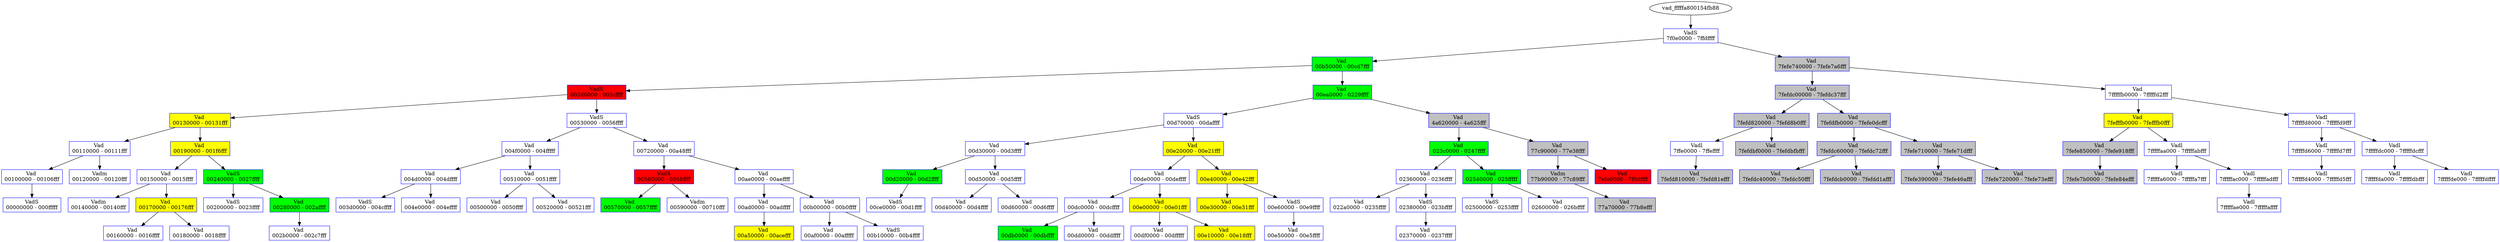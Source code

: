 /* Pid:    320 */
digraph processtree {
graph [rankdir = "TB"];
vad_fffffa800154fb88 -> vad_fffffa800154f600
vad_fffffa800154f600 [label = "{ VadS\n7f0e0000 - 7ffdffff }"shape = "record" color = "blue" style = "filled" fillcolor = "white"];
vad_fffffa800154f600 -> vad_fffffa8000ca2630
vad_fffffa8000ca2630 [label = "{ Vad \n00b50000 - 00cd7fff }"shape = "record" color = "blue" style = "filled" fillcolor = "green"];
vad_fffffa8000ca2630 -> vad_fffffa8001551470
vad_fffffa8001551470 [label = "{ VadS\n002d0000 - 003cffff }"shape = "record" color = "blue" style = "filled" fillcolor = "red"];
vad_fffffa8001551470 -> vad_fffffa8000cb01e0
vad_fffffa8000cb01e0 [label = "{ Vad \n00130000 - 00131fff }"shape = "record" color = "blue" style = "filled" fillcolor = "yellow"];
vad_fffffa8000cb01e0 -> vad_fffffa80015469a0
vad_fffffa80015469a0 [label = "{ Vad \n00110000 - 00111fff }"shape = "record" color = "blue" style = "filled" fillcolor = "white"];
vad_fffffa80015469a0 -> vad_fffffa800154cb80
vad_fffffa800154cb80 [label = "{ Vad \n00100000 - 00106fff }"shape = "record" color = "blue" style = "filled" fillcolor = "white"];
vad_fffffa800154cb80 -> vad_fffffa800154f360
vad_fffffa800154f360 [label = "{ VadS\n00000000 - 000fffff }"shape = "record" color = "blue" style = "filled" fillcolor = "white"];
vad_fffffa80015469a0 -> vad_fffffa8000cb0270
vad_fffffa8000cb0270 [label = "{ Vadm\n00120000 - 00120fff }"shape = "record" color = "blue" style = "filled" fillcolor = "white"];
vad_fffffa8000cb01e0 -> vad_fffffa800154a490
vad_fffffa800154a490 [label = "{ Vad \n00190000 - 001f6fff }"shape = "record" color = "blue" style = "filled" fillcolor = "yellow"];
vad_fffffa800154a490 -> vad_fffffa8001c45560
vad_fffffa8001c45560 [label = "{ Vad \n00150000 - 0015ffff }"shape = "record" color = "blue" style = "filled" fillcolor = "white"];
vad_fffffa8001c45560 -> vad_fffffa8000ce1cc0
vad_fffffa8000ce1cc0 [label = "{ Vadm\n00140000 - 00140fff }"shape = "record" color = "blue" style = "filled" fillcolor = "white"];
vad_fffffa8001c45560 -> vad_fffffa8001c829f0
vad_fffffa8001c829f0 [label = "{ Vad \n00170000 - 00176fff }"shape = "record" color = "blue" style = "filled" fillcolor = "yellow"];
vad_fffffa8001c829f0 -> vad_fffffa8001552180
vad_fffffa8001552180 [label = "{ Vad \n00160000 - 0016ffff }"shape = "record" color = "blue" style = "filled" fillcolor = "white"];
vad_fffffa8001c829f0 -> vad_fffffa8001c9f580
vad_fffffa8001c9f580 [label = "{ Vad \n00180000 - 0018ffff }"shape = "record" color = "blue" style = "filled" fillcolor = "white"];
vad_fffffa800154a490 -> vad_fffffa8000cda0f0
vad_fffffa8000cda0f0 [label = "{ VadS\n00240000 - 0027ffff }"shape = "record" color = "blue" style = "filled" fillcolor = "green"];
vad_fffffa8000cda0f0 -> vad_fffffa8000cbe400
vad_fffffa8000cbe400 [label = "{ VadS\n00200000 - 0023ffff }"shape = "record" color = "blue" style = "filled" fillcolor = "white"];
vad_fffffa8000cda0f0 -> vad_fffffa8001c84420
vad_fffffa8001c84420 [label = "{ Vad \n00280000 - 002affff }"shape = "record" color = "blue" style = "filled" fillcolor = "green"];
vad_fffffa8001c84420 -> vad_fffffa8001c86f80
vad_fffffa8001c86f80 [label = "{ Vad \n002b0000 - 002c7fff }"shape = "record" color = "blue" style = "filled" fillcolor = "white"];
vad_fffffa8001551470 -> vad_fffffa8000caa4d0
vad_fffffa8000caa4d0 [label = "{ VadS\n00530000 - 0056ffff }"shape = "record" color = "blue" style = "filled" fillcolor = "white"];
vad_fffffa8000caa4d0 -> vad_fffffa8001cf7c10
vad_fffffa8001cf7c10 [label = "{ Vad \n004f0000 - 004fffff }"shape = "record" color = "blue" style = "filled" fillcolor = "white"];
vad_fffffa8001cf7c10 -> vad_fffffa8001ca1ce0
vad_fffffa8001ca1ce0 [label = "{ Vad \n004d0000 - 004dffff }"shape = "record" color = "blue" style = "filled" fillcolor = "white"];
vad_fffffa8001ca1ce0 -> vad_fffffa800154a3f0
vad_fffffa800154a3f0 [label = "{ VadS\n003d0000 - 004cffff }"shape = "record" color = "blue" style = "filled" fillcolor = "white"];
vad_fffffa8001ca1ce0 -> vad_fffffa8001ca35a0
vad_fffffa8001ca35a0 [label = "{ Vad \n004e0000 - 004effff }"shape = "record" color = "blue" style = "filled" fillcolor = "white"];
vad_fffffa8001cf7c10 -> vad_fffffa8001d47810
vad_fffffa8001d47810 [label = "{ Vad \n00510000 - 0051ffff }"shape = "record" color = "blue" style = "filled" fillcolor = "white"];
vad_fffffa8001d47810 -> vad_fffffa8001d34010
vad_fffffa8001d34010 [label = "{ Vad \n00500000 - 0050ffff }"shape = "record" color = "blue" style = "filled" fillcolor = "white"];
vad_fffffa8001d47810 -> vad_fffffa8001ca0b90
vad_fffffa8001ca0b90 [label = "{ Vad \n00520000 - 00521fff }"shape = "record" color = "blue" style = "filled" fillcolor = "white"];
vad_fffffa8000caa4d0 -> vad_fffffa800154a640
vad_fffffa800154a640 [label = "{ Vad \n00720000 - 00a48fff }"shape = "record" color = "blue" style = "filled" fillcolor = "white"];
vad_fffffa800154a640 -> vad_fffffa800154a440
vad_fffffa800154a440 [label = "{ VadS\n00580000 - 0058ffff }"shape = "record" color = "blue" style = "filled" fillcolor = "red"];
vad_fffffa800154a440 -> vad_fffffa8001d82630
vad_fffffa8001d82630 [label = "{ Vad \n00570000 - 0057ffff }"shape = "record" color = "blue" style = "filled" fillcolor = "green"];
vad_fffffa800154a440 -> vad_fffffa800154cf70
vad_fffffa800154cf70 [label = "{ Vadm\n00590000 - 00710fff }"shape = "record" color = "blue" style = "filled" fillcolor = "white"];
vad_fffffa800154a640 -> vad_fffffa8001da93d0
vad_fffffa8001da93d0 [label = "{ Vad \n00ae0000 - 00aeffff }"shape = "record" color = "blue" style = "filled" fillcolor = "white"];
vad_fffffa8001da93d0 -> vad_fffffa8001da3a80
vad_fffffa8001da3a80 [label = "{ Vad \n00ad0000 - 00adffff }"shape = "record" color = "blue" style = "filled" fillcolor = "white"];
vad_fffffa8001da3a80 -> vad_fffffa8001c82770
vad_fffffa8001c82770 [label = "{ Vad \n00a50000 - 00acefff }"shape = "record" color = "blue" style = "filled" fillcolor = "yellow"];
vad_fffffa8001da93d0 -> vad_fffffa8001e1b010
vad_fffffa8001e1b010 [label = "{ Vad \n00b00000 - 00b0ffff }"shape = "record" color = "blue" style = "filled" fillcolor = "white"];
vad_fffffa8001e1b010 -> vad_fffffa8001e1eaa0
vad_fffffa8001e1eaa0 [label = "{ Vad \n00af0000 - 00afffff }"shape = "record" color = "blue" style = "filled" fillcolor = "white"];
vad_fffffa8001e1b010 -> vad_fffffa8000cdaf20
vad_fffffa8000cdaf20 [label = "{ VadS\n00b10000 - 00b4ffff }"shape = "record" color = "blue" style = "filled" fillcolor = "white"];
vad_fffffa8000ca2630 -> vad_fffffa8001c868c0
vad_fffffa8001c868c0 [label = "{ Vad \n00ea0000 - 0229ffff }"shape = "record" color = "blue" style = "filled" fillcolor = "green"];
vad_fffffa8001c868c0 -> vad_fffffa8001c46280
vad_fffffa8001c46280 [label = "{ VadS\n00d70000 - 00daffff }"shape = "record" color = "blue" style = "filled" fillcolor = "white"];
vad_fffffa8001c46280 -> vad_fffffa8001ecbca0
vad_fffffa8001ecbca0 [label = "{ Vad \n00d30000 - 00d3ffff }"shape = "record" color = "blue" style = "filled" fillcolor = "white"];
vad_fffffa8001ecbca0 -> vad_fffffa8001e4e7f0
vad_fffffa8001e4e7f0 [label = "{ Vad \n00d20000 - 00d2ffff }"shape = "record" color = "blue" style = "filled" fillcolor = "green"];
vad_fffffa8001e4e7f0 -> vad_fffffa8001c815c0
vad_fffffa8001c815c0 [label = "{ VadS\n00ce0000 - 00d1ffff }"shape = "record" color = "blue" style = "filled" fillcolor = "white"];
vad_fffffa8001ecbca0 -> vad_fffffa8001f27cd0
vad_fffffa8001f27cd0 [label = "{ Vad \n00d50000 - 00d5ffff }"shape = "record" color = "blue" style = "filled" fillcolor = "white"];
vad_fffffa8001f27cd0 -> vad_fffffa8001edc7a0
vad_fffffa8001edc7a0 [label = "{ Vad \n00d40000 - 00d4ffff }"shape = "record" color = "blue" style = "filled" fillcolor = "white"];
vad_fffffa8001f27cd0 -> vad_fffffa8001f905c0
vad_fffffa8001f905c0 [label = "{ Vad \n00d60000 - 00d6ffff }"shape = "record" color = "blue" style = "filled" fillcolor = "white"];
vad_fffffa8001c46280 -> vad_fffffa80014445f0
vad_fffffa80014445f0 [label = "{ Vad \n00e20000 - 00e21fff }"shape = "record" color = "blue" style = "filled" fillcolor = "yellow"];
vad_fffffa80014445f0 -> vad_fffffa8002014810
vad_fffffa8002014810 [label = "{ Vad \n00de0000 - 00deffff }"shape = "record" color = "blue" style = "filled" fillcolor = "white"];
vad_fffffa8002014810 -> vad_fffffa800154cd60
vad_fffffa800154cd60 [label = "{ Vad \n00dc0000 - 00dcffff }"shape = "record" color = "blue" style = "filled" fillcolor = "white"];
vad_fffffa800154cd60 -> vad_fffffa8001e9e6e0
vad_fffffa8001e9e6e0 [label = "{ Vad \n00db0000 - 00dbffff }"shape = "record" color = "blue" style = "filled" fillcolor = "green"];
vad_fffffa800154cd60 -> vad_fffffa800143b7c0
vad_fffffa800143b7c0 [label = "{ Vad \n00dd0000 - 00ddffff }"shape = "record" color = "blue" style = "filled" fillcolor = "white"];
vad_fffffa8002014810 -> vad_fffffa8001ed57d0
vad_fffffa8001ed57d0 [label = "{ Vad \n00e00000 - 00e01fff }"shape = "record" color = "blue" style = "filled" fillcolor = "yellow"];
vad_fffffa8001ed57d0 -> vad_fffffa8001d38af0
vad_fffffa8001d38af0 [label = "{ Vad \n00df0000 - 00dfffff }"shape = "record" color = "blue" style = "filled" fillcolor = "white"];
vad_fffffa8001ed57d0 -> vad_fffffa8001c78530
vad_fffffa8001c78530 [label = "{ Vad \n00e10000 - 00e18fff }"shape = "record" color = "blue" style = "filled" fillcolor = "yellow"];
vad_fffffa80014445f0 -> vad_fffffa8001e43b90
vad_fffffa8001e43b90 [label = "{ Vad \n00e40000 - 00e42fff }"shape = "record" color = "blue" style = "filled" fillcolor = "yellow"];
vad_fffffa8001e43b90 -> vad_fffffa8001e71f00
vad_fffffa8001e71f00 [label = "{ Vad \n00e30000 - 00e31fff }"shape = "record" color = "blue" style = "filled" fillcolor = "yellow"];
vad_fffffa8001e43b90 -> vad_fffffa8001c73e30
vad_fffffa8001c73e30 [label = "{ VadS\n00e60000 - 00e9ffff }"shape = "record" color = "blue" style = "filled" fillcolor = "white"];
vad_fffffa8001c73e30 -> vad_fffffa8001fc20b0
vad_fffffa8001fc20b0 [label = "{ Vad \n00e50000 - 00e5ffff }"shape = "record" color = "blue" style = "filled" fillcolor = "white"];
vad_fffffa8001c868c0 -> vad_fffffa800154f570
vad_fffffa800154f570 [label = "{ Vad \n4a620000 - 4a625fff }"shape = "record" color = "blue" style = "filled" fillcolor = "gray"];
vad_fffffa800154f570 -> vad_fffffa8001d56540
vad_fffffa8001d56540 [label = "{ Vad \n023c0000 - 0247ffff }"shape = "record" color = "blue" style = "filled" fillcolor = "green"];
vad_fffffa8001d56540 -> vad_fffffa8000eadf80
vad_fffffa8000eadf80 [label = "{ Vad \n02360000 - 0236ffff }"shape = "record" color = "blue" style = "filled" fillcolor = "white"];
vad_fffffa8000eadf80 -> vad_fffffa8001cae9d0
vad_fffffa8001cae9d0 [label = "{ Vad \n022a0000 - 0235ffff }"shape = "record" color = "blue" style = "filled" fillcolor = "white"];
vad_fffffa8000eadf80 -> vad_fffffa8001cab190
vad_fffffa8001cab190 [label = "{ VadS\n02380000 - 023bffff }"shape = "record" color = "blue" style = "filled" fillcolor = "white"];
vad_fffffa8001cab190 -> vad_fffffa8001020220
vad_fffffa8001020220 [label = "{ Vad \n02370000 - 0237ffff }"shape = "record" color = "blue" style = "filled" fillcolor = "white"];
vad_fffffa8001d56540 -> vad_fffffa8001d89720
vad_fffffa8001d89720 [label = "{ Vad \n02540000 - 025fffff }"shape = "record" color = "blue" style = "filled" fillcolor = "green"];
vad_fffffa8001d89720 -> vad_fffffa8001d4e800
vad_fffffa8001d4e800 [label = "{ VadS\n02500000 - 0253ffff }"shape = "record" color = "blue" style = "filled" fillcolor = "white"];
vad_fffffa8001d89720 -> vad_fffffa8001fdcb90
vad_fffffa8001fdcb90 [label = "{ Vad \n02600000 - 026bffff }"shape = "record" color = "blue" style = "filled" fillcolor = "white"];
vad_fffffa800154f570 -> vad_fffffa800154f4e0
vad_fffffa800154f4e0 [label = "{ Vad \n77c90000 - 77e38fff }"shape = "record" color = "blue" style = "filled" fillcolor = "gray"];
vad_fffffa800154f4e0 -> vad_fffffa8000ce1d60
vad_fffffa8000ce1d60 [label = "{ Vadm\n77b90000 - 77c89fff }"shape = "record" color = "blue" style = "filled" fillcolor = "gray"];
vad_fffffa8000ce1d60 -> vad_fffffa8001553890
vad_fffffa8001553890 [label = "{ Vad \n77a70000 - 77b8efff }"shape = "record" color = "blue" style = "filled" fillcolor = "gray"];
vad_fffffa800154f4e0 -> vad_fffffa8001b61320
vad_fffffa8001b61320 [label = "{ Vad \n7efe0000 - 7f0dffff }"shape = "record" color = "blue" style = "filled" fillcolor = "red"];
vad_fffffa800154f600 -> vad_fffffa8001553920
vad_fffffa8001553920 [label = "{ Vad \n7fefe740000 - 7fefe7a6fff }"shape = "record" color = "blue" style = "filled" fillcolor = "gray"];
vad_fffffa8001553920 -> vad_fffffa8001553a40
vad_fffffa8001553a40 [label = "{ Vad \n7fefdc00000 - 7fefdc37fff }"shape = "record" color = "blue" style = "filled" fillcolor = "gray"];
vad_fffffa8001553a40 -> vad_fffffa8001c76ba0
vad_fffffa8001c76ba0 [label = "{ Vad \n7fefd820000 - 7fefd8b0fff }"shape = "record" color = "blue" style = "filled" fillcolor = "gray"];
vad_fffffa8001c76ba0 -> vad_fffffa800154f650
vad_fffffa800154f650 [label = "{ Vadl\n7ffe0000 - 7ffeffff }"shape = "record" color = "blue" style = "filled" fillcolor = "white"];
vad_fffffa800154f650 -> vad_fffffa8001c93010
vad_fffffa8001c93010 [label = "{ Vad \n7fefd810000 - 7fefd81efff }"shape = "record" color = "blue" style = "filled" fillcolor = "gray"];
vad_fffffa8001c76ba0 -> vad_fffffa8001553cf0
vad_fffffa8001553cf0 [label = "{ Vad \n7fefdbf0000 - 7fefdbfbfff }"shape = "record" color = "blue" style = "filled" fillcolor = "gray"];
vad_fffffa8001553a40 -> vad_fffffa8001c61820
vad_fffffa8001c61820 [label = "{ Vad \n7fefdfb0000 - 7fefe0dcfff }"shape = "record" color = "blue" style = "filled" fillcolor = "gray"];
vad_fffffa8001c61820 -> vad_fffffa8001551870
vad_fffffa8001551870 [label = "{ Vad \n7fefdc60000 - 7fefdc72fff }"shape = "record" color = "blue" style = "filled" fillcolor = "gray"];
vad_fffffa8001551870 -> vad_fffffa80014c7170
vad_fffffa80014c7170 [label = "{ Vad \n7fefdc40000 - 7fefdc50fff }"shape = "record" color = "blue" style = "filled" fillcolor = "gray"];
vad_fffffa8001551870 -> vad_fffffa8001553800
vad_fffffa8001553800 [label = "{ Vad \n7fefdcb0000 - 7fefdd1afff }"shape = "record" color = "blue" style = "filled" fillcolor = "gray"];
vad_fffffa8001c61820 -> vad_fffffa800154ac60
vad_fffffa800154ac60 [label = "{ Vad \n7fefe710000 - 7fefe71dfff }"shape = "record" color = "blue" style = "filled" fillcolor = "gray"];
vad_fffffa800154ac60 -> vad_fffffa8001d704f0
vad_fffffa8001d704f0 [label = "{ Vad \n7fefe390000 - 7fefe46afff }"shape = "record" color = "blue" style = "filled" fillcolor = "gray"];
vad_fffffa800154ac60 -> vad_fffffa8001d6d710
vad_fffffa8001d6d710 [label = "{ Vad \n7fefe720000 - 7fefe73efff }"shape = "record" color = "blue" style = "filled" fillcolor = "gray"];
vad_fffffa8001553920 -> vad_fffffa800154f450
vad_fffffa800154f450 [label = "{ Vad \n7fffffb0000 - 7fffffd2fff }"shape = "record" color = "blue" style = "filled" fillcolor = "white"];
vad_fffffa800154f450 -> vad_fffffa8001551f80
vad_fffffa8001551f80 [label = "{ Vad \n7fefffb0000 - 7fefffb0fff }"shape = "record" color = "blue" style = "filled" fillcolor = "yellow"];
vad_fffffa8001551f80 -> vad_fffffa800154abd0
vad_fffffa800154abd0 [label = "{ Vad \n7fefe850000 - 7fefe918fff }"shape = "record" color = "blue" style = "filled" fillcolor = "gray"];
vad_fffffa800154abd0 -> vad_fffffa800154ab40
vad_fffffa800154ab40 [label = "{ Vad \n7fefe7b0000 - 7fefe84efff }"shape = "record" color = "blue" style = "filled" fillcolor = "gray"];
vad_fffffa8001551f80 -> vad_fffffa8001cada70
vad_fffffa8001cada70 [label = "{ Vadl\n7fffffaa000 - 7fffffabfff }"shape = "record" color = "blue" style = "filled" fillcolor = "white"];
vad_fffffa8001cada70 -> vad_fffffa8001d79530
vad_fffffa8001d79530 [label = "{ Vadl\n7fffffa6000 - 7fffffa7fff }"shape = "record" color = "blue" style = "filled" fillcolor = "white"];
vad_fffffa8001cada70 -> vad_fffffa8001c80480
vad_fffffa8001c80480 [label = "{ Vadl\n7fffffac000 - 7fffffadfff }"shape = "record" color = "blue" style = "filled" fillcolor = "white"];
vad_fffffa8001c80480 -> vad_fffffa8001c7bc40
vad_fffffa8001c7bc40 [label = "{ Vadl\n7fffffae000 - 7fffffaffff }"shape = "record" color = "blue" style = "filled" fillcolor = "white"];
vad_fffffa800154f450 -> vad_fffffa8000caa520
vad_fffffa8000caa520 [label = "{ Vadl\n7fffffd8000 - 7fffffd9fff }"shape = "record" color = "blue" style = "filled" fillcolor = "white"];
vad_fffffa8000caa520 -> vad_fffffa8000cc5b90
vad_fffffa8000cc5b90 [label = "{ Vadl\n7fffffd6000 - 7fffffd7fff }"shape = "record" color = "blue" style = "filled" fillcolor = "white"];
vad_fffffa8000cc5b90 -> vad_fffffa8000cbeee0
vad_fffffa8000cbeee0 [label = "{ Vadl\n7fffffd4000 - 7fffffd5fff }"shape = "record" color = "blue" style = "filled" fillcolor = "white"];
vad_fffffa8000caa520 -> vad_fffffa800154f3b0
vad_fffffa800154f3b0 [label = "{ Vadl\n7fffffdc000 - 7fffffdcfff }"shape = "record" color = "blue" style = "filled" fillcolor = "white"];
vad_fffffa800154f3b0 -> vad_fffffa8000cda010
vad_fffffa8000cda010 [label = "{ Vadl\n7fffffda000 - 7fffffdbfff }"shape = "record" color = "blue" style = "filled" fillcolor = "white"];
vad_fffffa800154f3b0 -> vad_fffffa8000ca6390
vad_fffffa8000ca6390 [label = "{ Vadl\n7fffffde000 - 7fffffdffff }"shape = "record" color = "blue" style = "filled" fillcolor = "white"];
}
